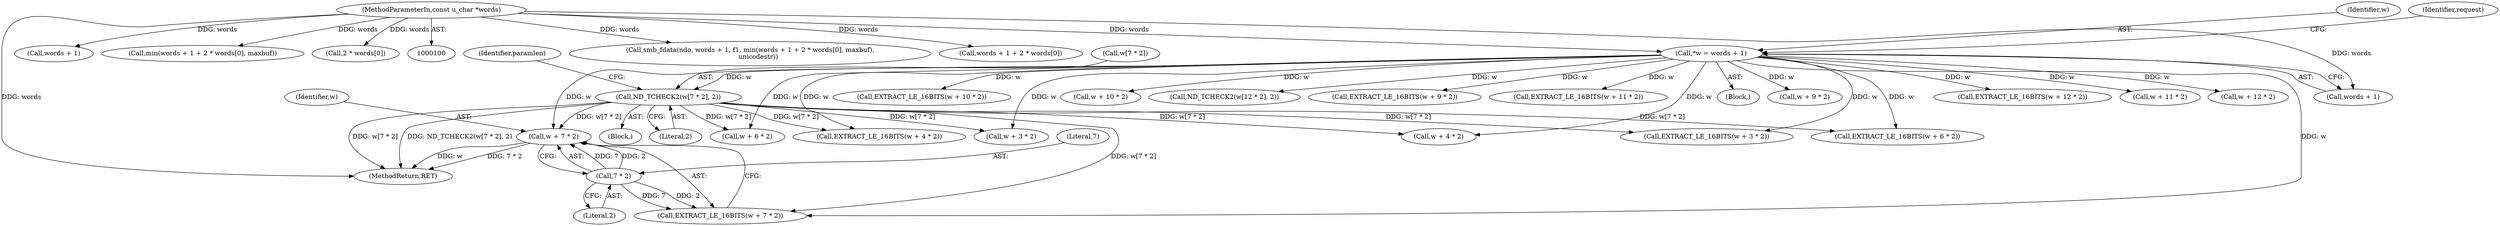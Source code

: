 digraph "0_tcpdump_96480ab95308cd9234b4f09b175ebf60e17792c6@pointer" {
"1000220" [label="(Call,w + 7 * 2)"];
"1000182" [label="(Call,ND_TCHECK2(w[7 * 2], 2))"];
"1000115" [label="(Call,*w = words + 1)"];
"1000102" [label="(MethodParameterIn,const u_char *words)"];
"1000222" [label="(Call,7 * 2)"];
"1000162" [label="(Call,EXTRACT_LE_16BITS(w + 12 * 2))"];
"1000183" [label="(Call,w[7 * 2])"];
"1000222" [label="(Call,7 * 2)"];
"1000153" [label="(Call,w + 11 * 2)"];
"1000163" [label="(Call,w + 12 * 2)"];
"1000237" [label="(Call,smb_fdata(ndo, words + 1, f1, min(words + 1 + 2 * words[0], maxbuf),\n        unicodestr))"];
"1000244" [label="(Call,words + 1 + 2 * words[0])"];
"1000192" [label="(Call,w + 3 * 2)"];
"1000190" [label="(Identifier,paramlen)"];
"1000116" [label="(Identifier,w)"];
"1000117" [label="(Call,words + 1)"];
"1000191" [label="(Call,EXTRACT_LE_16BITS(w + 3 * 2))"];
"1000210" [label="(Call,w + 6 * 2)"];
"1000354" [label="(MethodReturn,RET)"];
"1000115" [label="(Call,*w = words + 1)"];
"1000144" [label="(Call,EXTRACT_LE_16BITS(w + 10 * 2))"];
"1000102" [label="(MethodParameterIn,const u_char *words)"];
"1000224" [label="(Literal,2)"];
"1000201" [label="(Call,EXTRACT_LE_16BITS(w + 4 * 2))"];
"1000239" [label="(Call,words + 1)"];
"1000182" [label="(Call,ND_TCHECK2(w[7 * 2], 2))"];
"1000145" [label="(Call,w + 10 * 2)"];
"1000223" [label="(Literal,7)"];
"1000125" [label="(Call,ND_TCHECK2(w[12 * 2], 2))"];
"1000134" [label="(Call,EXTRACT_LE_16BITS(w + 9 * 2))"];
"1000219" [label="(Call,EXTRACT_LE_16BITS(w + 7 * 2))"];
"1000181" [label="(Block,)"];
"1000123" [label="(Identifier,request)"];
"1000152" [label="(Call,EXTRACT_LE_16BITS(w + 11 * 2))"];
"1000202" [label="(Call,w + 4 * 2)"];
"1000106" [label="(Block,)"];
"1000243" [label="(Call,min(words + 1 + 2 * words[0], maxbuf))"];
"1000209" [label="(Call,EXTRACT_LE_16BITS(w + 6 * 2))"];
"1000248" [label="(Call,2 * words[0])"];
"1000221" [label="(Identifier,w)"];
"1000135" [label="(Call,w + 9 * 2)"];
"1000220" [label="(Call,w + 7 * 2)"];
"1000188" [label="(Literal,2)"];
"1000220" -> "1000219"  [label="AST: "];
"1000220" -> "1000222"  [label="CFG: "];
"1000221" -> "1000220"  [label="AST: "];
"1000222" -> "1000220"  [label="AST: "];
"1000219" -> "1000220"  [label="CFG: "];
"1000220" -> "1000354"  [label="DDG: w"];
"1000220" -> "1000354"  [label="DDG: 7 * 2"];
"1000182" -> "1000220"  [label="DDG: w[7 * 2]"];
"1000115" -> "1000220"  [label="DDG: w"];
"1000222" -> "1000220"  [label="DDG: 7"];
"1000222" -> "1000220"  [label="DDG: 2"];
"1000182" -> "1000181"  [label="AST: "];
"1000182" -> "1000188"  [label="CFG: "];
"1000183" -> "1000182"  [label="AST: "];
"1000188" -> "1000182"  [label="AST: "];
"1000190" -> "1000182"  [label="CFG: "];
"1000182" -> "1000354"  [label="DDG: ND_TCHECK2(w[7 * 2], 2)"];
"1000182" -> "1000354"  [label="DDG: w[7 * 2]"];
"1000115" -> "1000182"  [label="DDG: w"];
"1000182" -> "1000191"  [label="DDG: w[7 * 2]"];
"1000182" -> "1000192"  [label="DDG: w[7 * 2]"];
"1000182" -> "1000201"  [label="DDG: w[7 * 2]"];
"1000182" -> "1000202"  [label="DDG: w[7 * 2]"];
"1000182" -> "1000209"  [label="DDG: w[7 * 2]"];
"1000182" -> "1000210"  [label="DDG: w[7 * 2]"];
"1000182" -> "1000219"  [label="DDG: w[7 * 2]"];
"1000115" -> "1000106"  [label="AST: "];
"1000115" -> "1000117"  [label="CFG: "];
"1000116" -> "1000115"  [label="AST: "];
"1000117" -> "1000115"  [label="AST: "];
"1000123" -> "1000115"  [label="CFG: "];
"1000102" -> "1000115"  [label="DDG: words"];
"1000115" -> "1000125"  [label="DDG: w"];
"1000115" -> "1000134"  [label="DDG: w"];
"1000115" -> "1000135"  [label="DDG: w"];
"1000115" -> "1000144"  [label="DDG: w"];
"1000115" -> "1000145"  [label="DDG: w"];
"1000115" -> "1000152"  [label="DDG: w"];
"1000115" -> "1000153"  [label="DDG: w"];
"1000115" -> "1000162"  [label="DDG: w"];
"1000115" -> "1000163"  [label="DDG: w"];
"1000115" -> "1000191"  [label="DDG: w"];
"1000115" -> "1000192"  [label="DDG: w"];
"1000115" -> "1000201"  [label="DDG: w"];
"1000115" -> "1000202"  [label="DDG: w"];
"1000115" -> "1000209"  [label="DDG: w"];
"1000115" -> "1000210"  [label="DDG: w"];
"1000115" -> "1000219"  [label="DDG: w"];
"1000102" -> "1000100"  [label="AST: "];
"1000102" -> "1000354"  [label="DDG: words"];
"1000102" -> "1000117"  [label="DDG: words"];
"1000102" -> "1000237"  [label="DDG: words"];
"1000102" -> "1000239"  [label="DDG: words"];
"1000102" -> "1000243"  [label="DDG: words"];
"1000102" -> "1000244"  [label="DDG: words"];
"1000102" -> "1000248"  [label="DDG: words"];
"1000222" -> "1000224"  [label="CFG: "];
"1000223" -> "1000222"  [label="AST: "];
"1000224" -> "1000222"  [label="AST: "];
"1000222" -> "1000219"  [label="DDG: 7"];
"1000222" -> "1000219"  [label="DDG: 2"];
}
